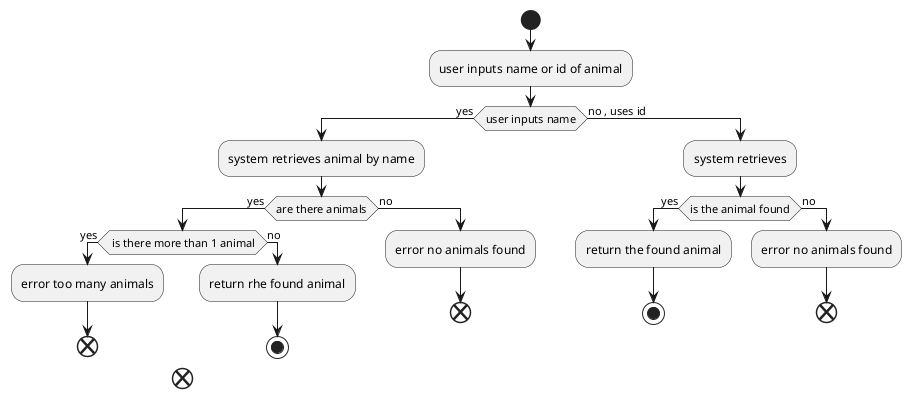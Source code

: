 @startuml

start
:user inputs name or id of animal;
if(user inputs name)then ( yes)
:system retrieves animal by name;
if(are there animals) then (yes)

if( is there more than 1 animal) then ( yes)
:error too many animals;
end;
else(no)
:return rhe found animal;
stop;


endif
end;

else(no)
:error no animals found;
end;

endif;


else (no , uses id )
:system retrieves;
if(is the animal found)then(yes)
:return the found animal;
stop;

else(no)
:error no animals found;
end;


@enduml